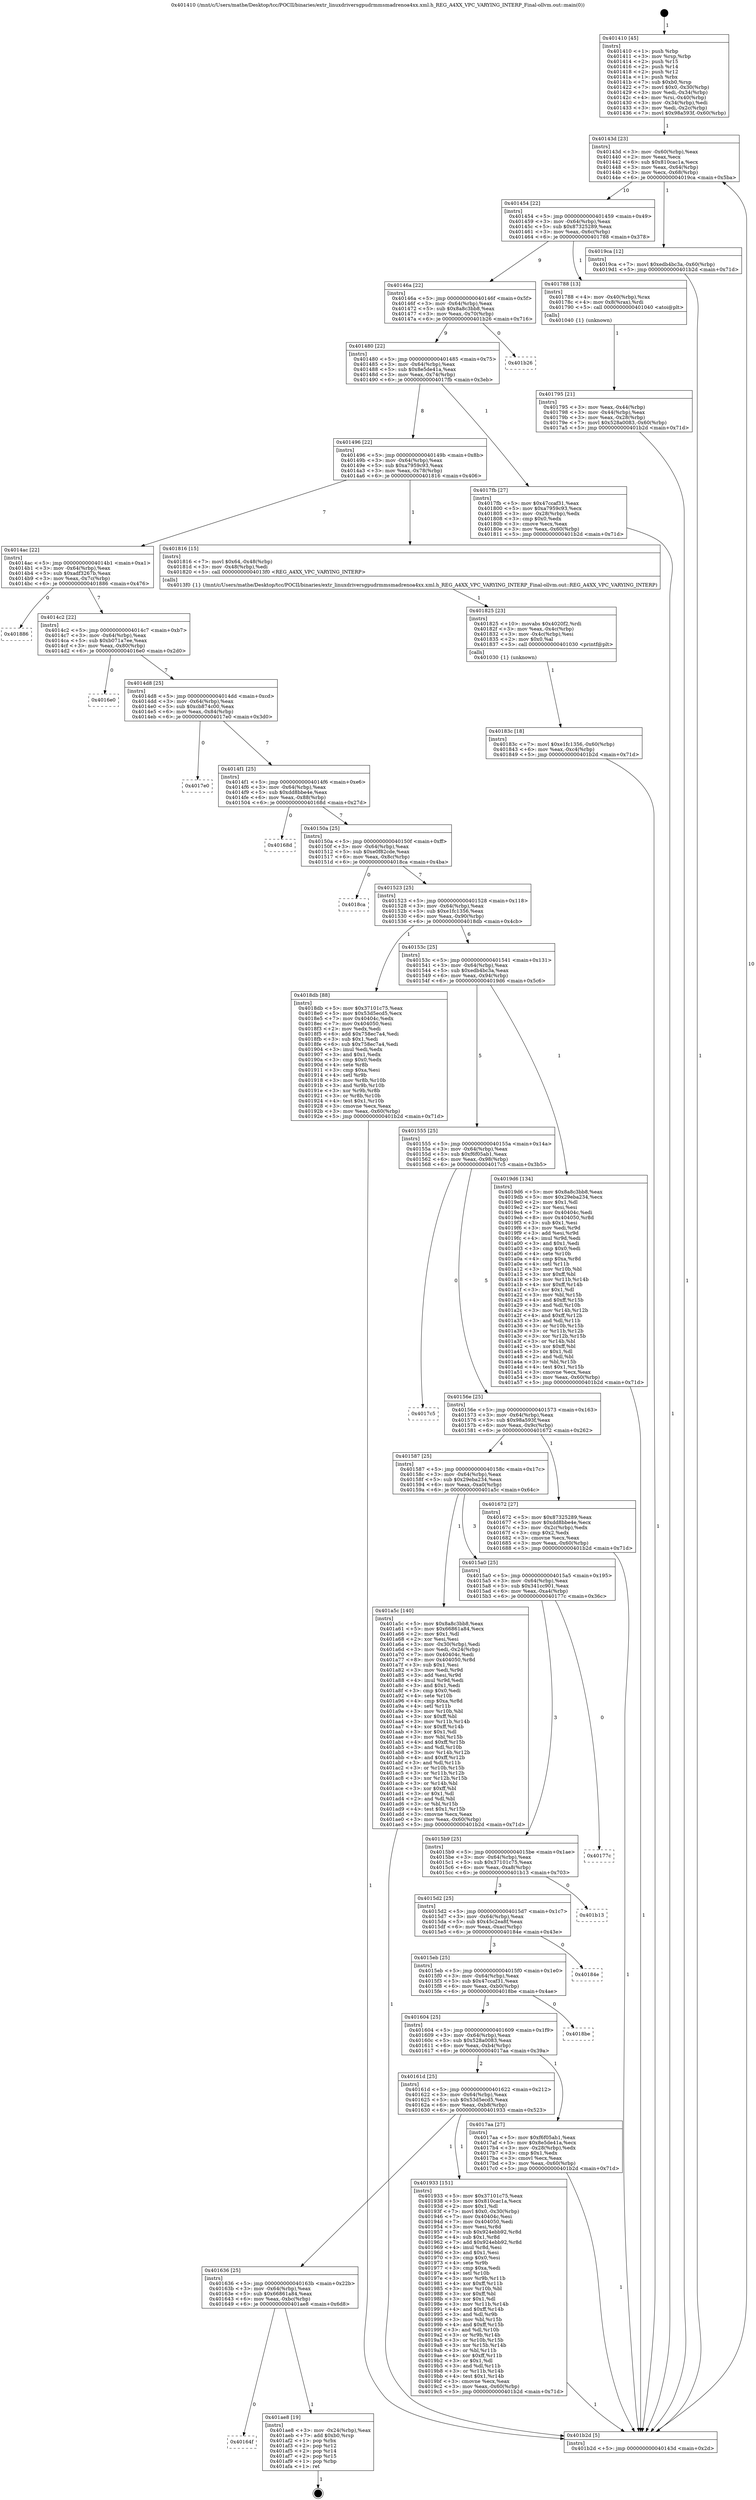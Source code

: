 digraph "0x401410" {
  label = "0x401410 (/mnt/c/Users/mathe/Desktop/tcc/POCII/binaries/extr_linuxdriversgpudrmmsmadrenoa4xx.xml.h_REG_A4XX_VPC_VARYING_INTERP_Final-ollvm.out::main(0))"
  labelloc = "t"
  node[shape=record]

  Entry [label="",width=0.3,height=0.3,shape=circle,fillcolor=black,style=filled]
  "0x40143d" [label="{
     0x40143d [23]\l
     | [instrs]\l
     &nbsp;&nbsp;0x40143d \<+3\>: mov -0x60(%rbp),%eax\l
     &nbsp;&nbsp;0x401440 \<+2\>: mov %eax,%ecx\l
     &nbsp;&nbsp;0x401442 \<+6\>: sub $0x810cac1a,%ecx\l
     &nbsp;&nbsp;0x401448 \<+3\>: mov %eax,-0x64(%rbp)\l
     &nbsp;&nbsp;0x40144b \<+3\>: mov %ecx,-0x68(%rbp)\l
     &nbsp;&nbsp;0x40144e \<+6\>: je 00000000004019ca \<main+0x5ba\>\l
  }"]
  "0x4019ca" [label="{
     0x4019ca [12]\l
     | [instrs]\l
     &nbsp;&nbsp;0x4019ca \<+7\>: movl $0xedb4bc3a,-0x60(%rbp)\l
     &nbsp;&nbsp;0x4019d1 \<+5\>: jmp 0000000000401b2d \<main+0x71d\>\l
  }"]
  "0x401454" [label="{
     0x401454 [22]\l
     | [instrs]\l
     &nbsp;&nbsp;0x401454 \<+5\>: jmp 0000000000401459 \<main+0x49\>\l
     &nbsp;&nbsp;0x401459 \<+3\>: mov -0x64(%rbp),%eax\l
     &nbsp;&nbsp;0x40145c \<+5\>: sub $0x87325289,%eax\l
     &nbsp;&nbsp;0x401461 \<+3\>: mov %eax,-0x6c(%rbp)\l
     &nbsp;&nbsp;0x401464 \<+6\>: je 0000000000401788 \<main+0x378\>\l
  }"]
  Exit [label="",width=0.3,height=0.3,shape=circle,fillcolor=black,style=filled,peripheries=2]
  "0x401788" [label="{
     0x401788 [13]\l
     | [instrs]\l
     &nbsp;&nbsp;0x401788 \<+4\>: mov -0x40(%rbp),%rax\l
     &nbsp;&nbsp;0x40178c \<+4\>: mov 0x8(%rax),%rdi\l
     &nbsp;&nbsp;0x401790 \<+5\>: call 0000000000401040 \<atoi@plt\>\l
     | [calls]\l
     &nbsp;&nbsp;0x401040 \{1\} (unknown)\l
  }"]
  "0x40146a" [label="{
     0x40146a [22]\l
     | [instrs]\l
     &nbsp;&nbsp;0x40146a \<+5\>: jmp 000000000040146f \<main+0x5f\>\l
     &nbsp;&nbsp;0x40146f \<+3\>: mov -0x64(%rbp),%eax\l
     &nbsp;&nbsp;0x401472 \<+5\>: sub $0x8a8c3bb8,%eax\l
     &nbsp;&nbsp;0x401477 \<+3\>: mov %eax,-0x70(%rbp)\l
     &nbsp;&nbsp;0x40147a \<+6\>: je 0000000000401b26 \<main+0x716\>\l
  }"]
  "0x40164f" [label="{
     0x40164f\l
  }", style=dashed]
  "0x401b26" [label="{
     0x401b26\l
  }", style=dashed]
  "0x401480" [label="{
     0x401480 [22]\l
     | [instrs]\l
     &nbsp;&nbsp;0x401480 \<+5\>: jmp 0000000000401485 \<main+0x75\>\l
     &nbsp;&nbsp;0x401485 \<+3\>: mov -0x64(%rbp),%eax\l
     &nbsp;&nbsp;0x401488 \<+5\>: sub $0x8e5de41a,%eax\l
     &nbsp;&nbsp;0x40148d \<+3\>: mov %eax,-0x74(%rbp)\l
     &nbsp;&nbsp;0x401490 \<+6\>: je 00000000004017fb \<main+0x3eb\>\l
  }"]
  "0x401ae8" [label="{
     0x401ae8 [19]\l
     | [instrs]\l
     &nbsp;&nbsp;0x401ae8 \<+3\>: mov -0x24(%rbp),%eax\l
     &nbsp;&nbsp;0x401aeb \<+7\>: add $0xb0,%rsp\l
     &nbsp;&nbsp;0x401af2 \<+1\>: pop %rbx\l
     &nbsp;&nbsp;0x401af3 \<+2\>: pop %r12\l
     &nbsp;&nbsp;0x401af5 \<+2\>: pop %r14\l
     &nbsp;&nbsp;0x401af7 \<+2\>: pop %r15\l
     &nbsp;&nbsp;0x401af9 \<+1\>: pop %rbp\l
     &nbsp;&nbsp;0x401afa \<+1\>: ret\l
  }"]
  "0x4017fb" [label="{
     0x4017fb [27]\l
     | [instrs]\l
     &nbsp;&nbsp;0x4017fb \<+5\>: mov $0x47ccaf31,%eax\l
     &nbsp;&nbsp;0x401800 \<+5\>: mov $0xa7959c93,%ecx\l
     &nbsp;&nbsp;0x401805 \<+3\>: mov -0x28(%rbp),%edx\l
     &nbsp;&nbsp;0x401808 \<+3\>: cmp $0x0,%edx\l
     &nbsp;&nbsp;0x40180b \<+3\>: cmove %ecx,%eax\l
     &nbsp;&nbsp;0x40180e \<+3\>: mov %eax,-0x60(%rbp)\l
     &nbsp;&nbsp;0x401811 \<+5\>: jmp 0000000000401b2d \<main+0x71d\>\l
  }"]
  "0x401496" [label="{
     0x401496 [22]\l
     | [instrs]\l
     &nbsp;&nbsp;0x401496 \<+5\>: jmp 000000000040149b \<main+0x8b\>\l
     &nbsp;&nbsp;0x40149b \<+3\>: mov -0x64(%rbp),%eax\l
     &nbsp;&nbsp;0x40149e \<+5\>: sub $0xa7959c93,%eax\l
     &nbsp;&nbsp;0x4014a3 \<+3\>: mov %eax,-0x78(%rbp)\l
     &nbsp;&nbsp;0x4014a6 \<+6\>: je 0000000000401816 \<main+0x406\>\l
  }"]
  "0x401636" [label="{
     0x401636 [25]\l
     | [instrs]\l
     &nbsp;&nbsp;0x401636 \<+5\>: jmp 000000000040163b \<main+0x22b\>\l
     &nbsp;&nbsp;0x40163b \<+3\>: mov -0x64(%rbp),%eax\l
     &nbsp;&nbsp;0x40163e \<+5\>: sub $0x66861a84,%eax\l
     &nbsp;&nbsp;0x401643 \<+6\>: mov %eax,-0xbc(%rbp)\l
     &nbsp;&nbsp;0x401649 \<+6\>: je 0000000000401ae8 \<main+0x6d8\>\l
  }"]
  "0x401816" [label="{
     0x401816 [15]\l
     | [instrs]\l
     &nbsp;&nbsp;0x401816 \<+7\>: movl $0x64,-0x48(%rbp)\l
     &nbsp;&nbsp;0x40181d \<+3\>: mov -0x48(%rbp),%edi\l
     &nbsp;&nbsp;0x401820 \<+5\>: call 00000000004013f0 \<REG_A4XX_VPC_VARYING_INTERP\>\l
     | [calls]\l
     &nbsp;&nbsp;0x4013f0 \{1\} (/mnt/c/Users/mathe/Desktop/tcc/POCII/binaries/extr_linuxdriversgpudrmmsmadrenoa4xx.xml.h_REG_A4XX_VPC_VARYING_INTERP_Final-ollvm.out::REG_A4XX_VPC_VARYING_INTERP)\l
  }"]
  "0x4014ac" [label="{
     0x4014ac [22]\l
     | [instrs]\l
     &nbsp;&nbsp;0x4014ac \<+5\>: jmp 00000000004014b1 \<main+0xa1\>\l
     &nbsp;&nbsp;0x4014b1 \<+3\>: mov -0x64(%rbp),%eax\l
     &nbsp;&nbsp;0x4014b4 \<+5\>: sub $0xadf3267b,%eax\l
     &nbsp;&nbsp;0x4014b9 \<+3\>: mov %eax,-0x7c(%rbp)\l
     &nbsp;&nbsp;0x4014bc \<+6\>: je 0000000000401886 \<main+0x476\>\l
  }"]
  "0x401933" [label="{
     0x401933 [151]\l
     | [instrs]\l
     &nbsp;&nbsp;0x401933 \<+5\>: mov $0x37101c75,%eax\l
     &nbsp;&nbsp;0x401938 \<+5\>: mov $0x810cac1a,%ecx\l
     &nbsp;&nbsp;0x40193d \<+2\>: mov $0x1,%dl\l
     &nbsp;&nbsp;0x40193f \<+7\>: movl $0x0,-0x30(%rbp)\l
     &nbsp;&nbsp;0x401946 \<+7\>: mov 0x40404c,%esi\l
     &nbsp;&nbsp;0x40194d \<+7\>: mov 0x404050,%edi\l
     &nbsp;&nbsp;0x401954 \<+3\>: mov %esi,%r8d\l
     &nbsp;&nbsp;0x401957 \<+7\>: sub $0x924ebb92,%r8d\l
     &nbsp;&nbsp;0x40195e \<+4\>: sub $0x1,%r8d\l
     &nbsp;&nbsp;0x401962 \<+7\>: add $0x924ebb92,%r8d\l
     &nbsp;&nbsp;0x401969 \<+4\>: imul %r8d,%esi\l
     &nbsp;&nbsp;0x40196d \<+3\>: and $0x1,%esi\l
     &nbsp;&nbsp;0x401970 \<+3\>: cmp $0x0,%esi\l
     &nbsp;&nbsp;0x401973 \<+4\>: sete %r9b\l
     &nbsp;&nbsp;0x401977 \<+3\>: cmp $0xa,%edi\l
     &nbsp;&nbsp;0x40197a \<+4\>: setl %r10b\l
     &nbsp;&nbsp;0x40197e \<+3\>: mov %r9b,%r11b\l
     &nbsp;&nbsp;0x401981 \<+4\>: xor $0xff,%r11b\l
     &nbsp;&nbsp;0x401985 \<+3\>: mov %r10b,%bl\l
     &nbsp;&nbsp;0x401988 \<+3\>: xor $0xff,%bl\l
     &nbsp;&nbsp;0x40198b \<+3\>: xor $0x1,%dl\l
     &nbsp;&nbsp;0x40198e \<+3\>: mov %r11b,%r14b\l
     &nbsp;&nbsp;0x401991 \<+4\>: and $0xff,%r14b\l
     &nbsp;&nbsp;0x401995 \<+3\>: and %dl,%r9b\l
     &nbsp;&nbsp;0x401998 \<+3\>: mov %bl,%r15b\l
     &nbsp;&nbsp;0x40199b \<+4\>: and $0xff,%r15b\l
     &nbsp;&nbsp;0x40199f \<+3\>: and %dl,%r10b\l
     &nbsp;&nbsp;0x4019a2 \<+3\>: or %r9b,%r14b\l
     &nbsp;&nbsp;0x4019a5 \<+3\>: or %r10b,%r15b\l
     &nbsp;&nbsp;0x4019a8 \<+3\>: xor %r15b,%r14b\l
     &nbsp;&nbsp;0x4019ab \<+3\>: or %bl,%r11b\l
     &nbsp;&nbsp;0x4019ae \<+4\>: xor $0xff,%r11b\l
     &nbsp;&nbsp;0x4019b2 \<+3\>: or $0x1,%dl\l
     &nbsp;&nbsp;0x4019b5 \<+3\>: and %dl,%r11b\l
     &nbsp;&nbsp;0x4019b8 \<+3\>: or %r11b,%r14b\l
     &nbsp;&nbsp;0x4019bb \<+4\>: test $0x1,%r14b\l
     &nbsp;&nbsp;0x4019bf \<+3\>: cmovne %ecx,%eax\l
     &nbsp;&nbsp;0x4019c2 \<+3\>: mov %eax,-0x60(%rbp)\l
     &nbsp;&nbsp;0x4019c5 \<+5\>: jmp 0000000000401b2d \<main+0x71d\>\l
  }"]
  "0x401886" [label="{
     0x401886\l
  }", style=dashed]
  "0x4014c2" [label="{
     0x4014c2 [22]\l
     | [instrs]\l
     &nbsp;&nbsp;0x4014c2 \<+5\>: jmp 00000000004014c7 \<main+0xb7\>\l
     &nbsp;&nbsp;0x4014c7 \<+3\>: mov -0x64(%rbp),%eax\l
     &nbsp;&nbsp;0x4014ca \<+5\>: sub $0xb071a7ee,%eax\l
     &nbsp;&nbsp;0x4014cf \<+3\>: mov %eax,-0x80(%rbp)\l
     &nbsp;&nbsp;0x4014d2 \<+6\>: je 00000000004016e0 \<main+0x2d0\>\l
  }"]
  "0x40183c" [label="{
     0x40183c [18]\l
     | [instrs]\l
     &nbsp;&nbsp;0x40183c \<+7\>: movl $0xe1fc1356,-0x60(%rbp)\l
     &nbsp;&nbsp;0x401843 \<+6\>: mov %eax,-0xc4(%rbp)\l
     &nbsp;&nbsp;0x401849 \<+5\>: jmp 0000000000401b2d \<main+0x71d\>\l
  }"]
  "0x4016e0" [label="{
     0x4016e0\l
  }", style=dashed]
  "0x4014d8" [label="{
     0x4014d8 [25]\l
     | [instrs]\l
     &nbsp;&nbsp;0x4014d8 \<+5\>: jmp 00000000004014dd \<main+0xcd\>\l
     &nbsp;&nbsp;0x4014dd \<+3\>: mov -0x64(%rbp),%eax\l
     &nbsp;&nbsp;0x4014e0 \<+5\>: sub $0xcb874c00,%eax\l
     &nbsp;&nbsp;0x4014e5 \<+6\>: mov %eax,-0x84(%rbp)\l
     &nbsp;&nbsp;0x4014eb \<+6\>: je 00000000004017e0 \<main+0x3d0\>\l
  }"]
  "0x401825" [label="{
     0x401825 [23]\l
     | [instrs]\l
     &nbsp;&nbsp;0x401825 \<+10\>: movabs $0x4020f2,%rdi\l
     &nbsp;&nbsp;0x40182f \<+3\>: mov %eax,-0x4c(%rbp)\l
     &nbsp;&nbsp;0x401832 \<+3\>: mov -0x4c(%rbp),%esi\l
     &nbsp;&nbsp;0x401835 \<+2\>: mov $0x0,%al\l
     &nbsp;&nbsp;0x401837 \<+5\>: call 0000000000401030 \<printf@plt\>\l
     | [calls]\l
     &nbsp;&nbsp;0x401030 \{1\} (unknown)\l
  }"]
  "0x4017e0" [label="{
     0x4017e0\l
  }", style=dashed]
  "0x4014f1" [label="{
     0x4014f1 [25]\l
     | [instrs]\l
     &nbsp;&nbsp;0x4014f1 \<+5\>: jmp 00000000004014f6 \<main+0xe6\>\l
     &nbsp;&nbsp;0x4014f6 \<+3\>: mov -0x64(%rbp),%eax\l
     &nbsp;&nbsp;0x4014f9 \<+5\>: sub $0xdd8bbe4e,%eax\l
     &nbsp;&nbsp;0x4014fe \<+6\>: mov %eax,-0x88(%rbp)\l
     &nbsp;&nbsp;0x401504 \<+6\>: je 000000000040168d \<main+0x27d\>\l
  }"]
  "0x40161d" [label="{
     0x40161d [25]\l
     | [instrs]\l
     &nbsp;&nbsp;0x40161d \<+5\>: jmp 0000000000401622 \<main+0x212\>\l
     &nbsp;&nbsp;0x401622 \<+3\>: mov -0x64(%rbp),%eax\l
     &nbsp;&nbsp;0x401625 \<+5\>: sub $0x53d5ecd5,%eax\l
     &nbsp;&nbsp;0x40162a \<+6\>: mov %eax,-0xb8(%rbp)\l
     &nbsp;&nbsp;0x401630 \<+6\>: je 0000000000401933 \<main+0x523\>\l
  }"]
  "0x40168d" [label="{
     0x40168d\l
  }", style=dashed]
  "0x40150a" [label="{
     0x40150a [25]\l
     | [instrs]\l
     &nbsp;&nbsp;0x40150a \<+5\>: jmp 000000000040150f \<main+0xff\>\l
     &nbsp;&nbsp;0x40150f \<+3\>: mov -0x64(%rbp),%eax\l
     &nbsp;&nbsp;0x401512 \<+5\>: sub $0xe0f82cde,%eax\l
     &nbsp;&nbsp;0x401517 \<+6\>: mov %eax,-0x8c(%rbp)\l
     &nbsp;&nbsp;0x40151d \<+6\>: je 00000000004018ca \<main+0x4ba\>\l
  }"]
  "0x4017aa" [label="{
     0x4017aa [27]\l
     | [instrs]\l
     &nbsp;&nbsp;0x4017aa \<+5\>: mov $0xf6f05ab1,%eax\l
     &nbsp;&nbsp;0x4017af \<+5\>: mov $0x8e5de41a,%ecx\l
     &nbsp;&nbsp;0x4017b4 \<+3\>: mov -0x28(%rbp),%edx\l
     &nbsp;&nbsp;0x4017b7 \<+3\>: cmp $0x1,%edx\l
     &nbsp;&nbsp;0x4017ba \<+3\>: cmovl %ecx,%eax\l
     &nbsp;&nbsp;0x4017bd \<+3\>: mov %eax,-0x60(%rbp)\l
     &nbsp;&nbsp;0x4017c0 \<+5\>: jmp 0000000000401b2d \<main+0x71d\>\l
  }"]
  "0x4018ca" [label="{
     0x4018ca\l
  }", style=dashed]
  "0x401523" [label="{
     0x401523 [25]\l
     | [instrs]\l
     &nbsp;&nbsp;0x401523 \<+5\>: jmp 0000000000401528 \<main+0x118\>\l
     &nbsp;&nbsp;0x401528 \<+3\>: mov -0x64(%rbp),%eax\l
     &nbsp;&nbsp;0x40152b \<+5\>: sub $0xe1fc1356,%eax\l
     &nbsp;&nbsp;0x401530 \<+6\>: mov %eax,-0x90(%rbp)\l
     &nbsp;&nbsp;0x401536 \<+6\>: je 00000000004018db \<main+0x4cb\>\l
  }"]
  "0x401604" [label="{
     0x401604 [25]\l
     | [instrs]\l
     &nbsp;&nbsp;0x401604 \<+5\>: jmp 0000000000401609 \<main+0x1f9\>\l
     &nbsp;&nbsp;0x401609 \<+3\>: mov -0x64(%rbp),%eax\l
     &nbsp;&nbsp;0x40160c \<+5\>: sub $0x528a0083,%eax\l
     &nbsp;&nbsp;0x401611 \<+6\>: mov %eax,-0xb4(%rbp)\l
     &nbsp;&nbsp;0x401617 \<+6\>: je 00000000004017aa \<main+0x39a\>\l
  }"]
  "0x4018db" [label="{
     0x4018db [88]\l
     | [instrs]\l
     &nbsp;&nbsp;0x4018db \<+5\>: mov $0x37101c75,%eax\l
     &nbsp;&nbsp;0x4018e0 \<+5\>: mov $0x53d5ecd5,%ecx\l
     &nbsp;&nbsp;0x4018e5 \<+7\>: mov 0x40404c,%edx\l
     &nbsp;&nbsp;0x4018ec \<+7\>: mov 0x404050,%esi\l
     &nbsp;&nbsp;0x4018f3 \<+2\>: mov %edx,%edi\l
     &nbsp;&nbsp;0x4018f5 \<+6\>: add $0x758ec7a4,%edi\l
     &nbsp;&nbsp;0x4018fb \<+3\>: sub $0x1,%edi\l
     &nbsp;&nbsp;0x4018fe \<+6\>: sub $0x758ec7a4,%edi\l
     &nbsp;&nbsp;0x401904 \<+3\>: imul %edi,%edx\l
     &nbsp;&nbsp;0x401907 \<+3\>: and $0x1,%edx\l
     &nbsp;&nbsp;0x40190a \<+3\>: cmp $0x0,%edx\l
     &nbsp;&nbsp;0x40190d \<+4\>: sete %r8b\l
     &nbsp;&nbsp;0x401911 \<+3\>: cmp $0xa,%esi\l
     &nbsp;&nbsp;0x401914 \<+4\>: setl %r9b\l
     &nbsp;&nbsp;0x401918 \<+3\>: mov %r8b,%r10b\l
     &nbsp;&nbsp;0x40191b \<+3\>: and %r9b,%r10b\l
     &nbsp;&nbsp;0x40191e \<+3\>: xor %r9b,%r8b\l
     &nbsp;&nbsp;0x401921 \<+3\>: or %r8b,%r10b\l
     &nbsp;&nbsp;0x401924 \<+4\>: test $0x1,%r10b\l
     &nbsp;&nbsp;0x401928 \<+3\>: cmovne %ecx,%eax\l
     &nbsp;&nbsp;0x40192b \<+3\>: mov %eax,-0x60(%rbp)\l
     &nbsp;&nbsp;0x40192e \<+5\>: jmp 0000000000401b2d \<main+0x71d\>\l
  }"]
  "0x40153c" [label="{
     0x40153c [25]\l
     | [instrs]\l
     &nbsp;&nbsp;0x40153c \<+5\>: jmp 0000000000401541 \<main+0x131\>\l
     &nbsp;&nbsp;0x401541 \<+3\>: mov -0x64(%rbp),%eax\l
     &nbsp;&nbsp;0x401544 \<+5\>: sub $0xedb4bc3a,%eax\l
     &nbsp;&nbsp;0x401549 \<+6\>: mov %eax,-0x94(%rbp)\l
     &nbsp;&nbsp;0x40154f \<+6\>: je 00000000004019d6 \<main+0x5c6\>\l
  }"]
  "0x4018be" [label="{
     0x4018be\l
  }", style=dashed]
  "0x4019d6" [label="{
     0x4019d6 [134]\l
     | [instrs]\l
     &nbsp;&nbsp;0x4019d6 \<+5\>: mov $0x8a8c3bb8,%eax\l
     &nbsp;&nbsp;0x4019db \<+5\>: mov $0x29eba234,%ecx\l
     &nbsp;&nbsp;0x4019e0 \<+2\>: mov $0x1,%dl\l
     &nbsp;&nbsp;0x4019e2 \<+2\>: xor %esi,%esi\l
     &nbsp;&nbsp;0x4019e4 \<+7\>: mov 0x40404c,%edi\l
     &nbsp;&nbsp;0x4019eb \<+8\>: mov 0x404050,%r8d\l
     &nbsp;&nbsp;0x4019f3 \<+3\>: sub $0x1,%esi\l
     &nbsp;&nbsp;0x4019f6 \<+3\>: mov %edi,%r9d\l
     &nbsp;&nbsp;0x4019f9 \<+3\>: add %esi,%r9d\l
     &nbsp;&nbsp;0x4019fc \<+4\>: imul %r9d,%edi\l
     &nbsp;&nbsp;0x401a00 \<+3\>: and $0x1,%edi\l
     &nbsp;&nbsp;0x401a03 \<+3\>: cmp $0x0,%edi\l
     &nbsp;&nbsp;0x401a06 \<+4\>: sete %r10b\l
     &nbsp;&nbsp;0x401a0a \<+4\>: cmp $0xa,%r8d\l
     &nbsp;&nbsp;0x401a0e \<+4\>: setl %r11b\l
     &nbsp;&nbsp;0x401a12 \<+3\>: mov %r10b,%bl\l
     &nbsp;&nbsp;0x401a15 \<+3\>: xor $0xff,%bl\l
     &nbsp;&nbsp;0x401a18 \<+3\>: mov %r11b,%r14b\l
     &nbsp;&nbsp;0x401a1b \<+4\>: xor $0xff,%r14b\l
     &nbsp;&nbsp;0x401a1f \<+3\>: xor $0x1,%dl\l
     &nbsp;&nbsp;0x401a22 \<+3\>: mov %bl,%r15b\l
     &nbsp;&nbsp;0x401a25 \<+4\>: and $0xff,%r15b\l
     &nbsp;&nbsp;0x401a29 \<+3\>: and %dl,%r10b\l
     &nbsp;&nbsp;0x401a2c \<+3\>: mov %r14b,%r12b\l
     &nbsp;&nbsp;0x401a2f \<+4\>: and $0xff,%r12b\l
     &nbsp;&nbsp;0x401a33 \<+3\>: and %dl,%r11b\l
     &nbsp;&nbsp;0x401a36 \<+3\>: or %r10b,%r15b\l
     &nbsp;&nbsp;0x401a39 \<+3\>: or %r11b,%r12b\l
     &nbsp;&nbsp;0x401a3c \<+3\>: xor %r12b,%r15b\l
     &nbsp;&nbsp;0x401a3f \<+3\>: or %r14b,%bl\l
     &nbsp;&nbsp;0x401a42 \<+3\>: xor $0xff,%bl\l
     &nbsp;&nbsp;0x401a45 \<+3\>: or $0x1,%dl\l
     &nbsp;&nbsp;0x401a48 \<+2\>: and %dl,%bl\l
     &nbsp;&nbsp;0x401a4a \<+3\>: or %bl,%r15b\l
     &nbsp;&nbsp;0x401a4d \<+4\>: test $0x1,%r15b\l
     &nbsp;&nbsp;0x401a51 \<+3\>: cmovne %ecx,%eax\l
     &nbsp;&nbsp;0x401a54 \<+3\>: mov %eax,-0x60(%rbp)\l
     &nbsp;&nbsp;0x401a57 \<+5\>: jmp 0000000000401b2d \<main+0x71d\>\l
  }"]
  "0x401555" [label="{
     0x401555 [25]\l
     | [instrs]\l
     &nbsp;&nbsp;0x401555 \<+5\>: jmp 000000000040155a \<main+0x14a\>\l
     &nbsp;&nbsp;0x40155a \<+3\>: mov -0x64(%rbp),%eax\l
     &nbsp;&nbsp;0x40155d \<+5\>: sub $0xf6f05ab1,%eax\l
     &nbsp;&nbsp;0x401562 \<+6\>: mov %eax,-0x98(%rbp)\l
     &nbsp;&nbsp;0x401568 \<+6\>: je 00000000004017c5 \<main+0x3b5\>\l
  }"]
  "0x4015eb" [label="{
     0x4015eb [25]\l
     | [instrs]\l
     &nbsp;&nbsp;0x4015eb \<+5\>: jmp 00000000004015f0 \<main+0x1e0\>\l
     &nbsp;&nbsp;0x4015f0 \<+3\>: mov -0x64(%rbp),%eax\l
     &nbsp;&nbsp;0x4015f3 \<+5\>: sub $0x47ccaf31,%eax\l
     &nbsp;&nbsp;0x4015f8 \<+6\>: mov %eax,-0xb0(%rbp)\l
     &nbsp;&nbsp;0x4015fe \<+6\>: je 00000000004018be \<main+0x4ae\>\l
  }"]
  "0x4017c5" [label="{
     0x4017c5\l
  }", style=dashed]
  "0x40156e" [label="{
     0x40156e [25]\l
     | [instrs]\l
     &nbsp;&nbsp;0x40156e \<+5\>: jmp 0000000000401573 \<main+0x163\>\l
     &nbsp;&nbsp;0x401573 \<+3\>: mov -0x64(%rbp),%eax\l
     &nbsp;&nbsp;0x401576 \<+5\>: sub $0x98a593f,%eax\l
     &nbsp;&nbsp;0x40157b \<+6\>: mov %eax,-0x9c(%rbp)\l
     &nbsp;&nbsp;0x401581 \<+6\>: je 0000000000401672 \<main+0x262\>\l
  }"]
  "0x40184e" [label="{
     0x40184e\l
  }", style=dashed]
  "0x401672" [label="{
     0x401672 [27]\l
     | [instrs]\l
     &nbsp;&nbsp;0x401672 \<+5\>: mov $0x87325289,%eax\l
     &nbsp;&nbsp;0x401677 \<+5\>: mov $0xdd8bbe4e,%ecx\l
     &nbsp;&nbsp;0x40167c \<+3\>: mov -0x2c(%rbp),%edx\l
     &nbsp;&nbsp;0x40167f \<+3\>: cmp $0x2,%edx\l
     &nbsp;&nbsp;0x401682 \<+3\>: cmovne %ecx,%eax\l
     &nbsp;&nbsp;0x401685 \<+3\>: mov %eax,-0x60(%rbp)\l
     &nbsp;&nbsp;0x401688 \<+5\>: jmp 0000000000401b2d \<main+0x71d\>\l
  }"]
  "0x401587" [label="{
     0x401587 [25]\l
     | [instrs]\l
     &nbsp;&nbsp;0x401587 \<+5\>: jmp 000000000040158c \<main+0x17c\>\l
     &nbsp;&nbsp;0x40158c \<+3\>: mov -0x64(%rbp),%eax\l
     &nbsp;&nbsp;0x40158f \<+5\>: sub $0x29eba234,%eax\l
     &nbsp;&nbsp;0x401594 \<+6\>: mov %eax,-0xa0(%rbp)\l
     &nbsp;&nbsp;0x40159a \<+6\>: je 0000000000401a5c \<main+0x64c\>\l
  }"]
  "0x401b2d" [label="{
     0x401b2d [5]\l
     | [instrs]\l
     &nbsp;&nbsp;0x401b2d \<+5\>: jmp 000000000040143d \<main+0x2d\>\l
  }"]
  "0x401410" [label="{
     0x401410 [45]\l
     | [instrs]\l
     &nbsp;&nbsp;0x401410 \<+1\>: push %rbp\l
     &nbsp;&nbsp;0x401411 \<+3\>: mov %rsp,%rbp\l
     &nbsp;&nbsp;0x401414 \<+2\>: push %r15\l
     &nbsp;&nbsp;0x401416 \<+2\>: push %r14\l
     &nbsp;&nbsp;0x401418 \<+2\>: push %r12\l
     &nbsp;&nbsp;0x40141a \<+1\>: push %rbx\l
     &nbsp;&nbsp;0x40141b \<+7\>: sub $0xb0,%rsp\l
     &nbsp;&nbsp;0x401422 \<+7\>: movl $0x0,-0x30(%rbp)\l
     &nbsp;&nbsp;0x401429 \<+3\>: mov %edi,-0x34(%rbp)\l
     &nbsp;&nbsp;0x40142c \<+4\>: mov %rsi,-0x40(%rbp)\l
     &nbsp;&nbsp;0x401430 \<+3\>: mov -0x34(%rbp),%edi\l
     &nbsp;&nbsp;0x401433 \<+3\>: mov %edi,-0x2c(%rbp)\l
     &nbsp;&nbsp;0x401436 \<+7\>: movl $0x98a593f,-0x60(%rbp)\l
  }"]
  "0x401795" [label="{
     0x401795 [21]\l
     | [instrs]\l
     &nbsp;&nbsp;0x401795 \<+3\>: mov %eax,-0x44(%rbp)\l
     &nbsp;&nbsp;0x401798 \<+3\>: mov -0x44(%rbp),%eax\l
     &nbsp;&nbsp;0x40179b \<+3\>: mov %eax,-0x28(%rbp)\l
     &nbsp;&nbsp;0x40179e \<+7\>: movl $0x528a0083,-0x60(%rbp)\l
     &nbsp;&nbsp;0x4017a5 \<+5\>: jmp 0000000000401b2d \<main+0x71d\>\l
  }"]
  "0x4015d2" [label="{
     0x4015d2 [25]\l
     | [instrs]\l
     &nbsp;&nbsp;0x4015d2 \<+5\>: jmp 00000000004015d7 \<main+0x1c7\>\l
     &nbsp;&nbsp;0x4015d7 \<+3\>: mov -0x64(%rbp),%eax\l
     &nbsp;&nbsp;0x4015da \<+5\>: sub $0x45c2ea8f,%eax\l
     &nbsp;&nbsp;0x4015df \<+6\>: mov %eax,-0xac(%rbp)\l
     &nbsp;&nbsp;0x4015e5 \<+6\>: je 000000000040184e \<main+0x43e\>\l
  }"]
  "0x401a5c" [label="{
     0x401a5c [140]\l
     | [instrs]\l
     &nbsp;&nbsp;0x401a5c \<+5\>: mov $0x8a8c3bb8,%eax\l
     &nbsp;&nbsp;0x401a61 \<+5\>: mov $0x66861a84,%ecx\l
     &nbsp;&nbsp;0x401a66 \<+2\>: mov $0x1,%dl\l
     &nbsp;&nbsp;0x401a68 \<+2\>: xor %esi,%esi\l
     &nbsp;&nbsp;0x401a6a \<+3\>: mov -0x30(%rbp),%edi\l
     &nbsp;&nbsp;0x401a6d \<+3\>: mov %edi,-0x24(%rbp)\l
     &nbsp;&nbsp;0x401a70 \<+7\>: mov 0x40404c,%edi\l
     &nbsp;&nbsp;0x401a77 \<+8\>: mov 0x404050,%r8d\l
     &nbsp;&nbsp;0x401a7f \<+3\>: sub $0x1,%esi\l
     &nbsp;&nbsp;0x401a82 \<+3\>: mov %edi,%r9d\l
     &nbsp;&nbsp;0x401a85 \<+3\>: add %esi,%r9d\l
     &nbsp;&nbsp;0x401a88 \<+4\>: imul %r9d,%edi\l
     &nbsp;&nbsp;0x401a8c \<+3\>: and $0x1,%edi\l
     &nbsp;&nbsp;0x401a8f \<+3\>: cmp $0x0,%edi\l
     &nbsp;&nbsp;0x401a92 \<+4\>: sete %r10b\l
     &nbsp;&nbsp;0x401a96 \<+4\>: cmp $0xa,%r8d\l
     &nbsp;&nbsp;0x401a9a \<+4\>: setl %r11b\l
     &nbsp;&nbsp;0x401a9e \<+3\>: mov %r10b,%bl\l
     &nbsp;&nbsp;0x401aa1 \<+3\>: xor $0xff,%bl\l
     &nbsp;&nbsp;0x401aa4 \<+3\>: mov %r11b,%r14b\l
     &nbsp;&nbsp;0x401aa7 \<+4\>: xor $0xff,%r14b\l
     &nbsp;&nbsp;0x401aab \<+3\>: xor $0x1,%dl\l
     &nbsp;&nbsp;0x401aae \<+3\>: mov %bl,%r15b\l
     &nbsp;&nbsp;0x401ab1 \<+4\>: and $0xff,%r15b\l
     &nbsp;&nbsp;0x401ab5 \<+3\>: and %dl,%r10b\l
     &nbsp;&nbsp;0x401ab8 \<+3\>: mov %r14b,%r12b\l
     &nbsp;&nbsp;0x401abb \<+4\>: and $0xff,%r12b\l
     &nbsp;&nbsp;0x401abf \<+3\>: and %dl,%r11b\l
     &nbsp;&nbsp;0x401ac2 \<+3\>: or %r10b,%r15b\l
     &nbsp;&nbsp;0x401ac5 \<+3\>: or %r11b,%r12b\l
     &nbsp;&nbsp;0x401ac8 \<+3\>: xor %r12b,%r15b\l
     &nbsp;&nbsp;0x401acb \<+3\>: or %r14b,%bl\l
     &nbsp;&nbsp;0x401ace \<+3\>: xor $0xff,%bl\l
     &nbsp;&nbsp;0x401ad1 \<+3\>: or $0x1,%dl\l
     &nbsp;&nbsp;0x401ad4 \<+2\>: and %dl,%bl\l
     &nbsp;&nbsp;0x401ad6 \<+3\>: or %bl,%r15b\l
     &nbsp;&nbsp;0x401ad9 \<+4\>: test $0x1,%r15b\l
     &nbsp;&nbsp;0x401add \<+3\>: cmovne %ecx,%eax\l
     &nbsp;&nbsp;0x401ae0 \<+3\>: mov %eax,-0x60(%rbp)\l
     &nbsp;&nbsp;0x401ae3 \<+5\>: jmp 0000000000401b2d \<main+0x71d\>\l
  }"]
  "0x4015a0" [label="{
     0x4015a0 [25]\l
     | [instrs]\l
     &nbsp;&nbsp;0x4015a0 \<+5\>: jmp 00000000004015a5 \<main+0x195\>\l
     &nbsp;&nbsp;0x4015a5 \<+3\>: mov -0x64(%rbp),%eax\l
     &nbsp;&nbsp;0x4015a8 \<+5\>: sub $0x341cc901,%eax\l
     &nbsp;&nbsp;0x4015ad \<+6\>: mov %eax,-0xa4(%rbp)\l
     &nbsp;&nbsp;0x4015b3 \<+6\>: je 000000000040177c \<main+0x36c\>\l
  }"]
  "0x401b13" [label="{
     0x401b13\l
  }", style=dashed]
  "0x40177c" [label="{
     0x40177c\l
  }", style=dashed]
  "0x4015b9" [label="{
     0x4015b9 [25]\l
     | [instrs]\l
     &nbsp;&nbsp;0x4015b9 \<+5\>: jmp 00000000004015be \<main+0x1ae\>\l
     &nbsp;&nbsp;0x4015be \<+3\>: mov -0x64(%rbp),%eax\l
     &nbsp;&nbsp;0x4015c1 \<+5\>: sub $0x37101c75,%eax\l
     &nbsp;&nbsp;0x4015c6 \<+6\>: mov %eax,-0xa8(%rbp)\l
     &nbsp;&nbsp;0x4015cc \<+6\>: je 0000000000401b13 \<main+0x703\>\l
  }"]
  Entry -> "0x401410" [label=" 1"]
  "0x40143d" -> "0x4019ca" [label=" 1"]
  "0x40143d" -> "0x401454" [label=" 10"]
  "0x401ae8" -> Exit [label=" 1"]
  "0x401454" -> "0x401788" [label=" 1"]
  "0x401454" -> "0x40146a" [label=" 9"]
  "0x401636" -> "0x40164f" [label=" 0"]
  "0x40146a" -> "0x401b26" [label=" 0"]
  "0x40146a" -> "0x401480" [label=" 9"]
  "0x401636" -> "0x401ae8" [label=" 1"]
  "0x401480" -> "0x4017fb" [label=" 1"]
  "0x401480" -> "0x401496" [label=" 8"]
  "0x401a5c" -> "0x401b2d" [label=" 1"]
  "0x401496" -> "0x401816" [label=" 1"]
  "0x401496" -> "0x4014ac" [label=" 7"]
  "0x4019d6" -> "0x401b2d" [label=" 1"]
  "0x4014ac" -> "0x401886" [label=" 0"]
  "0x4014ac" -> "0x4014c2" [label=" 7"]
  "0x4019ca" -> "0x401b2d" [label=" 1"]
  "0x4014c2" -> "0x4016e0" [label=" 0"]
  "0x4014c2" -> "0x4014d8" [label=" 7"]
  "0x40161d" -> "0x401636" [label=" 1"]
  "0x4014d8" -> "0x4017e0" [label=" 0"]
  "0x4014d8" -> "0x4014f1" [label=" 7"]
  "0x40161d" -> "0x401933" [label=" 1"]
  "0x4014f1" -> "0x40168d" [label=" 0"]
  "0x4014f1" -> "0x40150a" [label=" 7"]
  "0x401933" -> "0x401b2d" [label=" 1"]
  "0x40150a" -> "0x4018ca" [label=" 0"]
  "0x40150a" -> "0x401523" [label=" 7"]
  "0x4018db" -> "0x401b2d" [label=" 1"]
  "0x401523" -> "0x4018db" [label=" 1"]
  "0x401523" -> "0x40153c" [label=" 6"]
  "0x401825" -> "0x40183c" [label=" 1"]
  "0x40153c" -> "0x4019d6" [label=" 1"]
  "0x40153c" -> "0x401555" [label=" 5"]
  "0x401816" -> "0x401825" [label=" 1"]
  "0x401555" -> "0x4017c5" [label=" 0"]
  "0x401555" -> "0x40156e" [label=" 5"]
  "0x4017aa" -> "0x401b2d" [label=" 1"]
  "0x40156e" -> "0x401672" [label=" 1"]
  "0x40156e" -> "0x401587" [label=" 4"]
  "0x401672" -> "0x401b2d" [label=" 1"]
  "0x401410" -> "0x40143d" [label=" 1"]
  "0x401b2d" -> "0x40143d" [label=" 10"]
  "0x401788" -> "0x401795" [label=" 1"]
  "0x401795" -> "0x401b2d" [label=" 1"]
  "0x401604" -> "0x40161d" [label=" 2"]
  "0x401587" -> "0x401a5c" [label=" 1"]
  "0x401587" -> "0x4015a0" [label=" 3"]
  "0x40183c" -> "0x401b2d" [label=" 1"]
  "0x4015a0" -> "0x40177c" [label=" 0"]
  "0x4015a0" -> "0x4015b9" [label=" 3"]
  "0x4015eb" -> "0x401604" [label=" 3"]
  "0x4015b9" -> "0x401b13" [label=" 0"]
  "0x4015b9" -> "0x4015d2" [label=" 3"]
  "0x401604" -> "0x4017aa" [label=" 1"]
  "0x4015d2" -> "0x40184e" [label=" 0"]
  "0x4015d2" -> "0x4015eb" [label=" 3"]
  "0x4017fb" -> "0x401b2d" [label=" 1"]
  "0x4015eb" -> "0x4018be" [label=" 0"]
}
